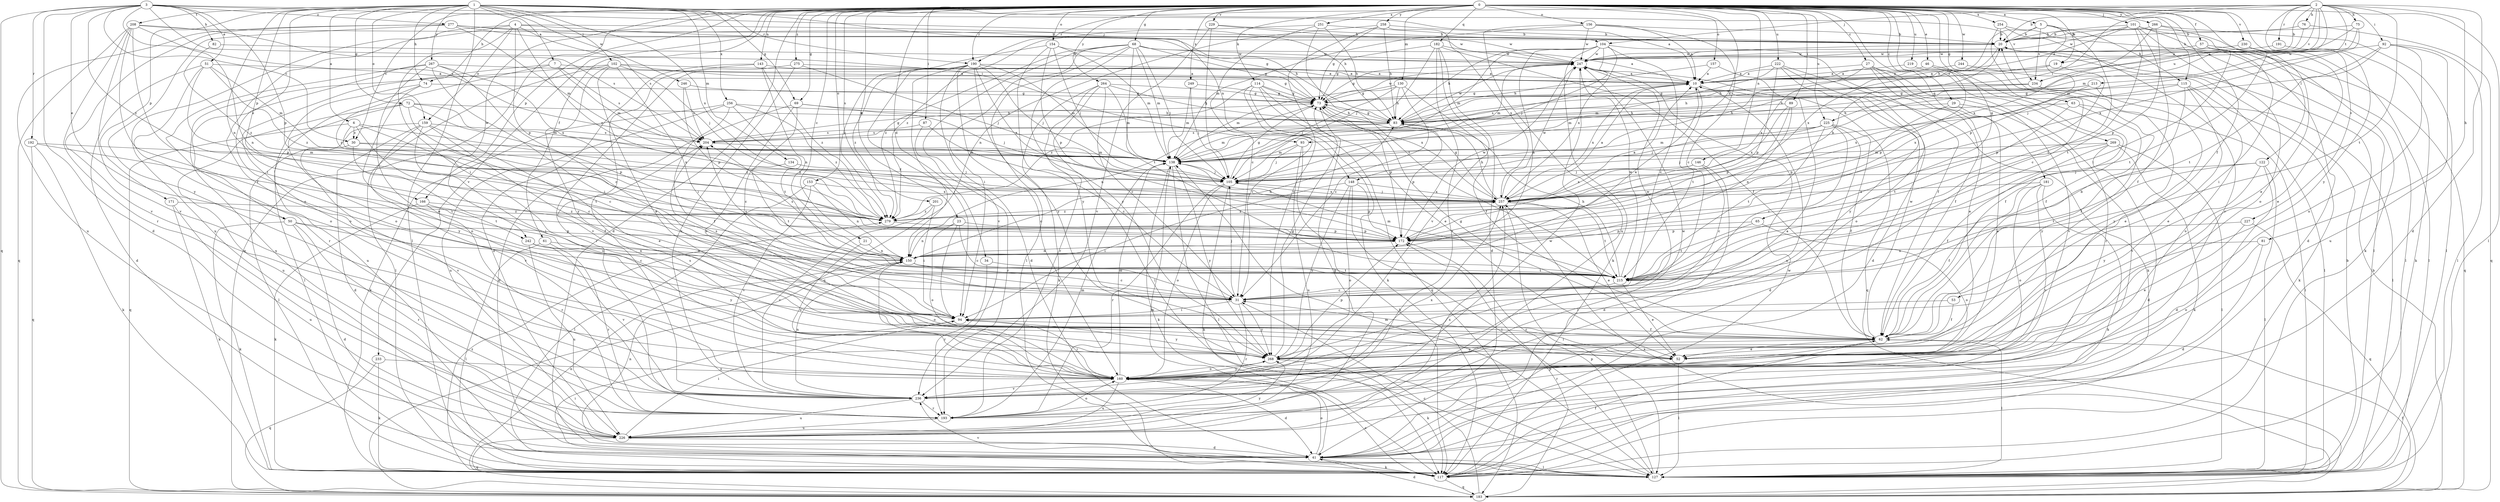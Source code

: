 strict digraph  {
0;
1;
2;
3;
4;
5;
6;
7;
10;
19;
20;
21;
23;
27;
29;
30;
31;
34;
41;
46;
50;
51;
52;
53;
57;
61;
62;
63;
65;
68;
69;
72;
73;
74;
75;
76;
81;
82;
83;
87;
89;
92;
93;
94;
101;
102;
104;
105;
114;
115;
117;
122;
127;
130;
134;
138;
143;
146;
148;
150;
153;
154;
156;
157;
159;
160;
166;
171;
172;
181;
182;
183;
190;
191;
192;
193;
201;
204;
208;
213;
215;
219;
222;
225;
226;
227;
229;
230;
233;
234;
236;
242;
244;
246;
247;
249;
251;
254;
256;
257;
258;
264;
266;
267;
268;
269;
275;
277;
279;
0 -> 5  [label=a];
0 -> 19  [label=b];
0 -> 21  [label=c];
0 -> 23  [label=c];
0 -> 27  [label=c];
0 -> 29  [label=c];
0 -> 30  [label=c];
0 -> 34  [label=d];
0 -> 41  [label=d];
0 -> 46  [label=e];
0 -> 53  [label=f];
0 -> 57  [label=f];
0 -> 61  [label=f];
0 -> 63  [label=g];
0 -> 65  [label=g];
0 -> 68  [label=g];
0 -> 69  [label=g];
0 -> 74  [label=h];
0 -> 87  [label=i];
0 -> 89  [label=i];
0 -> 101  [label=j];
0 -> 114  [label=k];
0 -> 115  [label=k];
0 -> 122  [label=l];
0 -> 127  [label=l];
0 -> 130  [label=m];
0 -> 143  [label=n];
0 -> 146  [label=n];
0 -> 148  [label=n];
0 -> 153  [label=o];
0 -> 154  [label=o];
0 -> 156  [label=o];
0 -> 157  [label=o];
0 -> 166  [label=p];
0 -> 181  [label=q];
0 -> 182  [label=q];
0 -> 183  [label=q];
0 -> 190  [label=r];
0 -> 201  [label=s];
0 -> 219  [label=u];
0 -> 222  [label=u];
0 -> 225  [label=u];
0 -> 227  [label=v];
0 -> 229  [label=v];
0 -> 230  [label=v];
0 -> 233  [label=v];
0 -> 242  [label=w];
0 -> 244  [label=w];
0 -> 249  [label=x];
0 -> 251  [label=x];
0 -> 254  [label=x];
0 -> 258  [label=y];
0 -> 264  [label=y];
0 -> 266  [label=y];
0 -> 269  [label=z];
0 -> 275  [label=z];
1 -> 6  [label=a];
1 -> 7  [label=a];
1 -> 50  [label=e];
1 -> 69  [label=g];
1 -> 72  [label=g];
1 -> 74  [label=h];
1 -> 102  [label=j];
1 -> 127  [label=l];
1 -> 134  [label=m];
1 -> 148  [label=n];
1 -> 150  [label=n];
1 -> 159  [label=o];
1 -> 166  [label=p];
1 -> 171  [label=p];
1 -> 190  [label=r];
1 -> 208  [label=t];
1 -> 234  [label=v];
1 -> 246  [label=w];
1 -> 256  [label=x];
1 -> 257  [label=x];
1 -> 267  [label=y];
2 -> 19  [label=b];
2 -> 20  [label=b];
2 -> 41  [label=d];
2 -> 75  [label=h];
2 -> 76  [label=h];
2 -> 81  [label=h];
2 -> 92  [label=i];
2 -> 93  [label=i];
2 -> 104  [label=j];
2 -> 138  [label=m];
2 -> 190  [label=r];
2 -> 191  [label=r];
2 -> 213  [label=t];
2 -> 215  [label=t];
2 -> 225  [label=u];
2 -> 234  [label=v];
2 -> 268  [label=y];
3 -> 10  [label=a];
3 -> 30  [label=c];
3 -> 41  [label=d];
3 -> 50  [label=e];
3 -> 51  [label=e];
3 -> 82  [label=h];
3 -> 83  [label=h];
3 -> 93  [label=i];
3 -> 172  [label=p];
3 -> 183  [label=q];
3 -> 192  [label=r];
3 -> 204  [label=s];
3 -> 277  [label=z];
3 -> 279  [label=z];
4 -> 83  [label=h];
4 -> 94  [label=i];
4 -> 104  [label=j];
4 -> 159  [label=o];
4 -> 160  [label=o];
4 -> 172  [label=p];
4 -> 204  [label=s];
4 -> 226  [label=u];
4 -> 279  [label=z];
5 -> 20  [label=b];
5 -> 83  [label=h];
5 -> 115  [label=k];
5 -> 172  [label=p];
5 -> 215  [label=t];
5 -> 234  [label=v];
6 -> 30  [label=c];
6 -> 31  [label=c];
6 -> 183  [label=q];
6 -> 215  [label=t];
6 -> 257  [label=x];
6 -> 279  [label=z];
7 -> 10  [label=a];
7 -> 138  [label=m];
7 -> 160  [label=o];
7 -> 204  [label=s];
7 -> 279  [label=z];
10 -> 73  [label=g];
10 -> 183  [label=q];
10 -> 204  [label=s];
10 -> 215  [label=t];
10 -> 226  [label=u];
10 -> 257  [label=x];
19 -> 10  [label=a];
19 -> 83  [label=h];
19 -> 172  [label=p];
20 -> 247  [label=w];
20 -> 257  [label=x];
21 -> 150  [label=n];
21 -> 160  [label=o];
23 -> 31  [label=c];
23 -> 94  [label=i];
23 -> 150  [label=n];
23 -> 160  [label=o];
23 -> 172  [label=p];
27 -> 10  [label=a];
27 -> 52  [label=e];
27 -> 62  [label=f];
27 -> 193  [label=r];
27 -> 236  [label=v];
27 -> 257  [label=x];
29 -> 52  [label=e];
29 -> 83  [label=h];
29 -> 172  [label=p];
29 -> 236  [label=v];
30 -> 94  [label=i];
30 -> 138  [label=m];
30 -> 236  [label=v];
30 -> 257  [label=x];
31 -> 94  [label=i];
31 -> 105  [label=j];
31 -> 193  [label=r];
31 -> 268  [label=y];
34 -> 193  [label=r];
34 -> 215  [label=t];
41 -> 117  [label=k];
41 -> 127  [label=l];
41 -> 138  [label=m];
41 -> 150  [label=n];
41 -> 160  [label=o];
46 -> 10  [label=a];
46 -> 62  [label=f];
46 -> 172  [label=p];
50 -> 31  [label=c];
50 -> 41  [label=d];
50 -> 117  [label=k];
50 -> 172  [label=p];
50 -> 193  [label=r];
51 -> 10  [label=a];
51 -> 41  [label=d];
51 -> 138  [label=m];
51 -> 160  [label=o];
51 -> 172  [label=p];
51 -> 279  [label=z];
52 -> 31  [label=c];
52 -> 127  [label=l];
53 -> 62  [label=f];
53 -> 94  [label=i];
57 -> 94  [label=i];
57 -> 127  [label=l];
57 -> 183  [label=q];
57 -> 215  [label=t];
57 -> 247  [label=w];
61 -> 127  [label=l];
61 -> 150  [label=n];
61 -> 193  [label=r];
62 -> 20  [label=b];
62 -> 52  [label=e];
62 -> 73  [label=g];
62 -> 127  [label=l];
62 -> 193  [label=r];
62 -> 247  [label=w];
62 -> 268  [label=y];
63 -> 83  [label=h];
63 -> 127  [label=l];
63 -> 215  [label=t];
63 -> 268  [label=y];
65 -> 160  [label=o];
65 -> 172  [label=p];
65 -> 215  [label=t];
68 -> 10  [label=a];
68 -> 73  [label=g];
68 -> 94  [label=i];
68 -> 105  [label=j];
68 -> 127  [label=l];
68 -> 138  [label=m];
68 -> 215  [label=t];
68 -> 236  [label=v];
68 -> 247  [label=w];
68 -> 268  [label=y];
68 -> 279  [label=z];
69 -> 31  [label=c];
69 -> 41  [label=d];
69 -> 52  [label=e];
69 -> 83  [label=h];
69 -> 105  [label=j];
72 -> 31  [label=c];
72 -> 83  [label=h];
72 -> 138  [label=m];
72 -> 172  [label=p];
72 -> 226  [label=u];
72 -> 268  [label=y];
73 -> 83  [label=h];
73 -> 150  [label=n];
73 -> 172  [label=p];
73 -> 247  [label=w];
74 -> 73  [label=g];
74 -> 127  [label=l];
74 -> 160  [label=o];
74 -> 226  [label=u];
75 -> 10  [label=a];
75 -> 20  [label=b];
75 -> 138  [label=m];
75 -> 257  [label=x];
76 -> 10  [label=a];
76 -> 20  [label=b];
76 -> 183  [label=q];
81 -> 41  [label=d];
81 -> 150  [label=n];
81 -> 160  [label=o];
82 -> 247  [label=w];
82 -> 279  [label=z];
83 -> 73  [label=g];
83 -> 138  [label=m];
83 -> 172  [label=p];
83 -> 204  [label=s];
83 -> 247  [label=w];
87 -> 31  [label=c];
87 -> 193  [label=r];
87 -> 204  [label=s];
89 -> 83  [label=h];
89 -> 150  [label=n];
89 -> 172  [label=p];
89 -> 257  [label=x];
92 -> 105  [label=j];
92 -> 127  [label=l];
92 -> 160  [label=o];
92 -> 215  [label=t];
92 -> 226  [label=u];
92 -> 247  [label=w];
93 -> 105  [label=j];
93 -> 117  [label=k];
93 -> 138  [label=m];
93 -> 226  [label=u];
94 -> 62  [label=f];
94 -> 204  [label=s];
94 -> 247  [label=w];
94 -> 268  [label=y];
101 -> 10  [label=a];
101 -> 20  [label=b];
101 -> 41  [label=d];
101 -> 62  [label=f];
101 -> 117  [label=k];
101 -> 160  [label=o];
101 -> 215  [label=t];
101 -> 247  [label=w];
102 -> 10  [label=a];
102 -> 52  [label=e];
102 -> 73  [label=g];
102 -> 94  [label=i];
102 -> 105  [label=j];
102 -> 127  [label=l];
102 -> 226  [label=u];
102 -> 268  [label=y];
104 -> 31  [label=c];
104 -> 62  [label=f];
104 -> 83  [label=h];
104 -> 105  [label=j];
104 -> 117  [label=k];
104 -> 138  [label=m];
104 -> 150  [label=n];
104 -> 247  [label=w];
104 -> 257  [label=x];
105 -> 73  [label=g];
105 -> 117  [label=k];
105 -> 160  [label=o];
105 -> 193  [label=r];
105 -> 257  [label=x];
114 -> 31  [label=c];
114 -> 52  [label=e];
114 -> 73  [label=g];
114 -> 117  [label=k];
114 -> 183  [label=q];
114 -> 257  [label=x];
114 -> 279  [label=z];
115 -> 52  [label=e];
115 -> 62  [label=f];
115 -> 73  [label=g];
115 -> 117  [label=k];
115 -> 160  [label=o];
115 -> 257  [label=x];
117 -> 62  [label=f];
117 -> 150  [label=n];
117 -> 160  [label=o];
117 -> 183  [label=q];
117 -> 247  [label=w];
117 -> 279  [label=z];
122 -> 41  [label=d];
122 -> 105  [label=j];
122 -> 127  [label=l];
122 -> 215  [label=t];
122 -> 268  [label=y];
127 -> 20  [label=b];
127 -> 94  [label=i];
127 -> 138  [label=m];
127 -> 172  [label=p];
127 -> 236  [label=v];
130 -> 31  [label=c];
130 -> 62  [label=f];
130 -> 73  [label=g];
130 -> 83  [label=h];
130 -> 105  [label=j];
130 -> 138  [label=m];
134 -> 105  [label=j];
134 -> 215  [label=t];
138 -> 105  [label=j];
138 -> 117  [label=k];
138 -> 127  [label=l];
138 -> 268  [label=y];
143 -> 10  [label=a];
143 -> 150  [label=n];
143 -> 226  [label=u];
143 -> 236  [label=v];
143 -> 279  [label=z];
146 -> 31  [label=c];
146 -> 41  [label=d];
146 -> 105  [label=j];
146 -> 257  [label=x];
148 -> 94  [label=i];
148 -> 127  [label=l];
148 -> 160  [label=o];
148 -> 172  [label=p];
148 -> 257  [label=x];
148 -> 268  [label=y];
150 -> 10  [label=a];
150 -> 31  [label=c];
150 -> 83  [label=h];
150 -> 160  [label=o];
150 -> 204  [label=s];
150 -> 215  [label=t];
153 -> 127  [label=l];
153 -> 150  [label=n];
153 -> 236  [label=v];
153 -> 257  [label=x];
154 -> 105  [label=j];
154 -> 138  [label=m];
154 -> 172  [label=p];
154 -> 247  [label=w];
154 -> 268  [label=y];
154 -> 279  [label=z];
156 -> 10  [label=a];
156 -> 20  [label=b];
156 -> 31  [label=c];
156 -> 138  [label=m];
156 -> 226  [label=u];
156 -> 247  [label=w];
157 -> 10  [label=a];
157 -> 41  [label=d];
157 -> 83  [label=h];
159 -> 41  [label=d];
159 -> 52  [label=e];
159 -> 62  [label=f];
159 -> 127  [label=l];
159 -> 160  [label=o];
159 -> 204  [label=s];
159 -> 236  [label=v];
160 -> 10  [label=a];
160 -> 41  [label=d];
160 -> 94  [label=i];
160 -> 138  [label=m];
160 -> 204  [label=s];
160 -> 226  [label=u];
160 -> 236  [label=v];
160 -> 268  [label=y];
166 -> 117  [label=k];
166 -> 193  [label=r];
166 -> 279  [label=z];
166 -> 242  [label=t];
171 -> 117  [label=k];
171 -> 226  [label=u];
171 -> 279  [label=z];
172 -> 150  [label=n];
172 -> 247  [label=w];
181 -> 62  [label=f];
181 -> 117  [label=k];
181 -> 160  [label=o];
181 -> 236  [label=v];
181 -> 257  [label=x];
182 -> 41  [label=d];
182 -> 62  [label=f];
182 -> 73  [label=g];
182 -> 105  [label=j];
182 -> 193  [label=r];
182 -> 236  [label=v];
182 -> 247  [label=w];
183 -> 20  [label=b];
183 -> 31  [label=c];
183 -> 41  [label=d];
183 -> 62  [label=f];
183 -> 172  [label=p];
183 -> 257  [label=x];
190 -> 10  [label=a];
190 -> 41  [label=d];
190 -> 94  [label=i];
190 -> 105  [label=j];
190 -> 138  [label=m];
190 -> 160  [label=o];
190 -> 183  [label=q];
190 -> 257  [label=x];
190 -> 268  [label=y];
190 -> 279  [label=z];
191 -> 117  [label=k];
191 -> 247  [label=w];
192 -> 117  [label=k];
192 -> 138  [label=m];
192 -> 183  [label=q];
192 -> 215  [label=t];
193 -> 138  [label=m];
193 -> 160  [label=o];
193 -> 226  [label=u];
193 -> 247  [label=w];
201 -> 94  [label=i];
201 -> 236  [label=v];
201 -> 279  [label=z];
204 -> 73  [label=g];
204 -> 138  [label=m];
208 -> 20  [label=b];
208 -> 62  [label=f];
208 -> 94  [label=i];
208 -> 150  [label=n];
208 -> 183  [label=q];
208 -> 193  [label=r];
208 -> 204  [label=s];
208 -> 236  [label=v];
213 -> 73  [label=g];
213 -> 83  [label=h];
213 -> 127  [label=l];
213 -> 257  [label=x];
215 -> 31  [label=c];
215 -> 52  [label=e];
215 -> 83  [label=h];
215 -> 138  [label=m];
215 -> 204  [label=s];
215 -> 247  [label=w];
219 -> 10  [label=a];
219 -> 62  [label=f];
222 -> 10  [label=a];
222 -> 117  [label=k];
222 -> 138  [label=m];
222 -> 160  [label=o];
222 -> 172  [label=p];
222 -> 268  [label=y];
225 -> 31  [label=c];
225 -> 41  [label=d];
225 -> 62  [label=f];
225 -> 105  [label=j];
225 -> 138  [label=m];
225 -> 204  [label=s];
225 -> 215  [label=t];
226 -> 41  [label=d];
226 -> 73  [label=g];
226 -> 94  [label=i];
226 -> 183  [label=q];
226 -> 257  [label=x];
226 -> 268  [label=y];
227 -> 52  [label=e];
227 -> 172  [label=p];
227 -> 183  [label=q];
229 -> 20  [label=b];
229 -> 105  [label=j];
229 -> 236  [label=v];
229 -> 247  [label=w];
230 -> 52  [label=e];
230 -> 127  [label=l];
230 -> 215  [label=t];
230 -> 247  [label=w];
233 -> 117  [label=k];
233 -> 160  [label=o];
233 -> 183  [label=q];
234 -> 52  [label=e];
234 -> 73  [label=g];
234 -> 83  [label=h];
234 -> 138  [label=m];
234 -> 268  [label=y];
236 -> 150  [label=n];
236 -> 193  [label=r];
236 -> 226  [label=u];
236 -> 247  [label=w];
236 -> 257  [label=x];
242 -> 150  [label=n];
242 -> 226  [label=u];
242 -> 236  [label=v];
242 -> 268  [label=y];
244 -> 10  [label=a];
244 -> 127  [label=l];
246 -> 73  [label=g];
246 -> 172  [label=p];
246 -> 204  [label=s];
247 -> 10  [label=a];
247 -> 73  [label=g];
247 -> 138  [label=m];
249 -> 73  [label=g];
249 -> 105  [label=j];
249 -> 138  [label=m];
251 -> 20  [label=b];
251 -> 31  [label=c];
251 -> 83  [label=h];
251 -> 215  [label=t];
251 -> 279  [label=z];
254 -> 20  [label=b];
254 -> 31  [label=c];
254 -> 127  [label=l];
254 -> 236  [label=v];
256 -> 62  [label=f];
256 -> 83  [label=h];
256 -> 117  [label=k];
256 -> 215  [label=t];
256 -> 226  [label=u];
256 -> 279  [label=z];
257 -> 10  [label=a];
257 -> 52  [label=e];
257 -> 73  [label=g];
257 -> 83  [label=h];
257 -> 105  [label=j];
257 -> 127  [label=l];
257 -> 215  [label=t];
257 -> 247  [label=w];
257 -> 279  [label=z];
258 -> 20  [label=b];
258 -> 73  [label=g];
258 -> 83  [label=h];
258 -> 150  [label=n];
258 -> 257  [label=x];
258 -> 268  [label=y];
264 -> 31  [label=c];
264 -> 73  [label=g];
264 -> 83  [label=h];
264 -> 117  [label=k];
264 -> 127  [label=l];
264 -> 138  [label=m];
264 -> 193  [label=r];
266 -> 20  [label=b];
266 -> 52  [label=e];
266 -> 127  [label=l];
266 -> 172  [label=p];
266 -> 257  [label=x];
267 -> 10  [label=a];
267 -> 31  [label=c];
267 -> 52  [label=e];
267 -> 94  [label=i];
267 -> 160  [label=o];
267 -> 193  [label=r];
267 -> 257  [label=x];
268 -> 73  [label=g];
268 -> 117  [label=k];
268 -> 160  [label=o];
268 -> 172  [label=p];
269 -> 41  [label=d];
269 -> 62  [label=f];
269 -> 105  [label=j];
269 -> 117  [label=k];
269 -> 127  [label=l];
269 -> 138  [label=m];
275 -> 10  [label=a];
275 -> 105  [label=j];
275 -> 193  [label=r];
275 -> 236  [label=v];
277 -> 20  [label=b];
277 -> 73  [label=g];
277 -> 138  [label=m];
277 -> 226  [label=u];
277 -> 236  [label=v];
277 -> 247  [label=w];
277 -> 268  [label=y];
279 -> 10  [label=a];
279 -> 20  [label=b];
279 -> 172  [label=p];
279 -> 257  [label=x];
}
